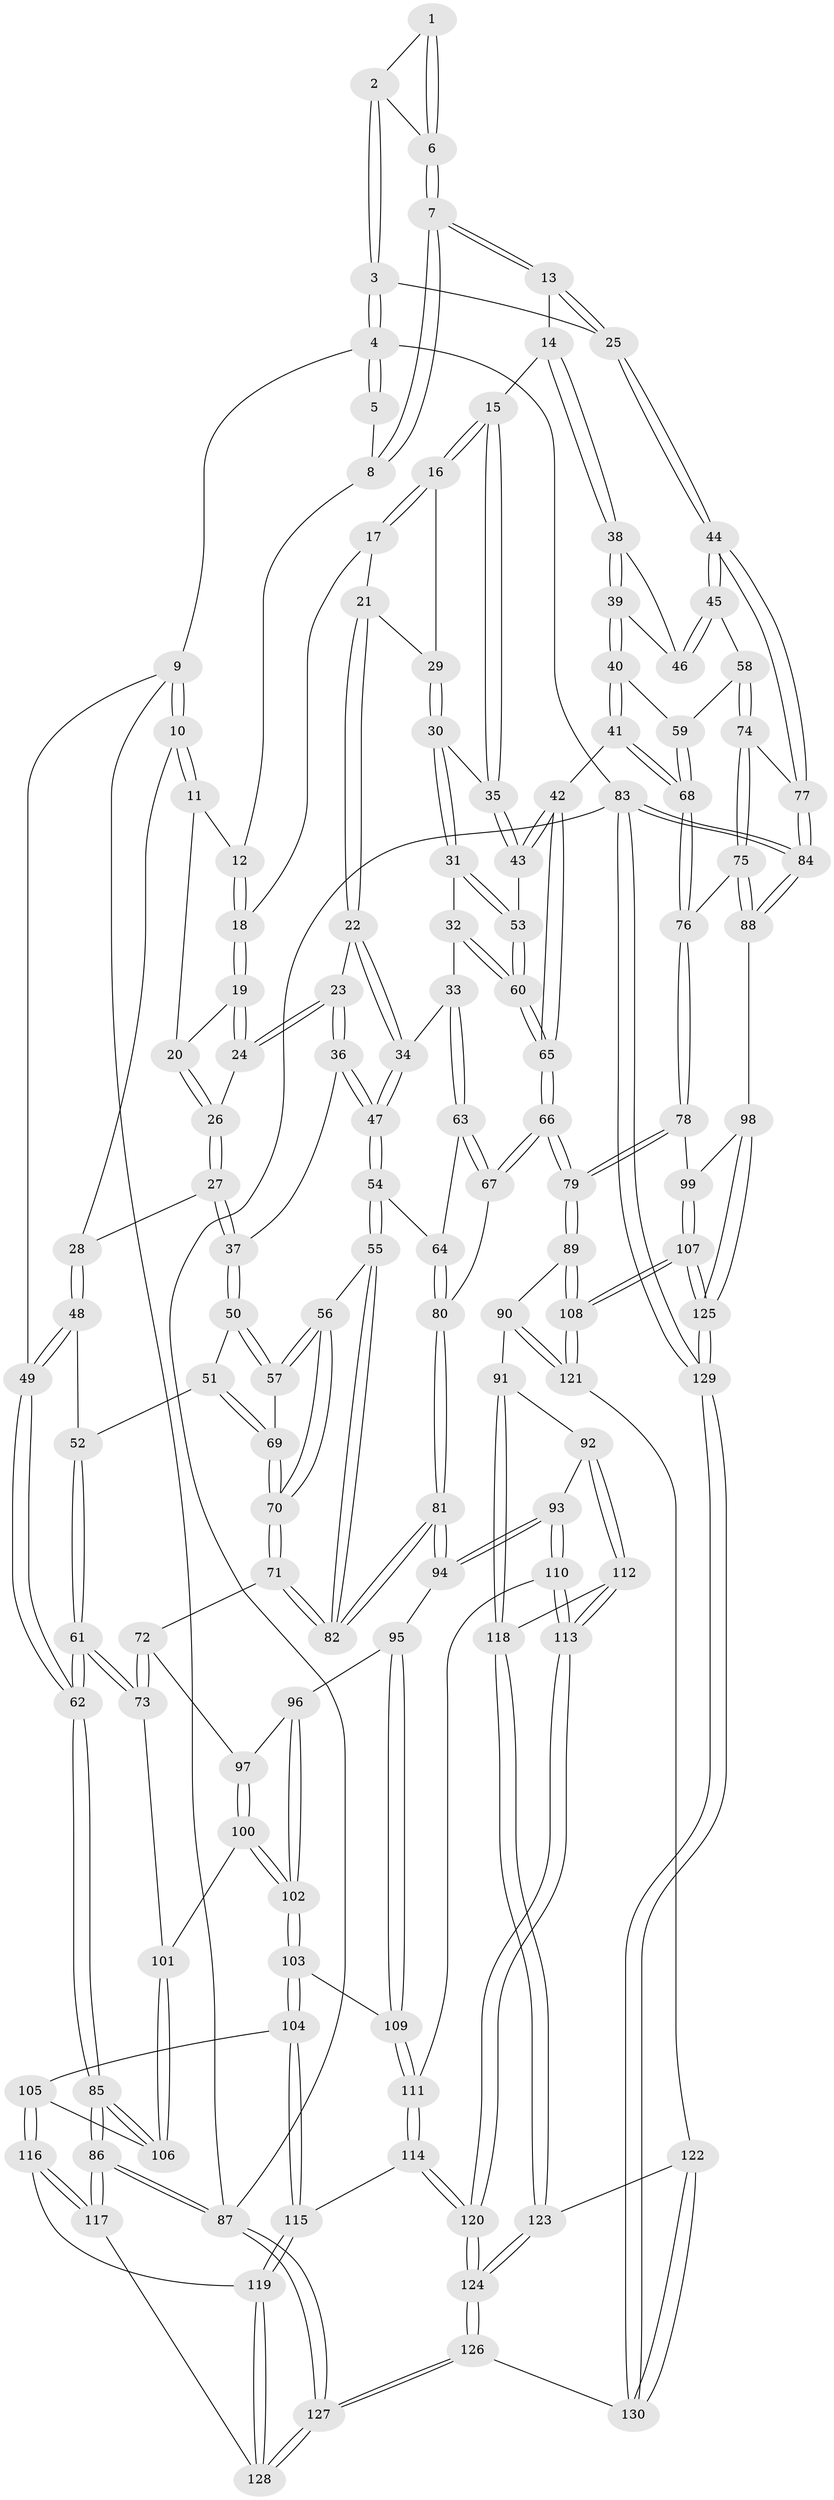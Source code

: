 // coarse degree distribution, {2: 0.0975609756097561, 4: 0.36585365853658536, 5: 0.14634146341463414, 7: 0.024390243902439025, 3: 0.36585365853658536}
// Generated by graph-tools (version 1.1) at 2025/38/03/04/25 23:38:21]
// undirected, 130 vertices, 322 edges
graph export_dot {
  node [color=gray90,style=filled];
  1 [pos="+0.8477867534661526+0.00398933244153469"];
  2 [pos="+0.8946911298737242+0.07591497559995154"];
  3 [pos="+1+0.11596198407080757"];
  4 [pos="+1+0"];
  5 [pos="+0.7486604616872659+0"];
  6 [pos="+0.8355361037506748+0.11408818030091197"];
  7 [pos="+0.7733482790149678+0.18404864027798395"];
  8 [pos="+0.6474238114395064+0"];
  9 [pos="+0+0"];
  10 [pos="+0+0"];
  11 [pos="+0.06710931999823606+0"];
  12 [pos="+0.5999938139567502+0"];
  13 [pos="+0.7732530701243047+0.19063413831372114"];
  14 [pos="+0.7683541219585915+0.19812773613053822"];
  15 [pos="+0.7347542413113781+0.21154657197483823"];
  16 [pos="+0.6715615648465243+0.194351153165291"];
  17 [pos="+0.569801267916291+0.04871232200898077"];
  18 [pos="+0.546990480199014+0"];
  19 [pos="+0.46005226316016107+0.061270939065497625"];
  20 [pos="+0.21721384062391982+0.0486292465632877"];
  21 [pos="+0.5569595611150729+0.20437399756515137"];
  22 [pos="+0.4719563554623247+0.23693722100485895"];
  23 [pos="+0.45906606735008165+0.2292044172992176"];
  24 [pos="+0.4435040311705319+0.11712981528093502"];
  25 [pos="+1+0.1908756114095679"];
  26 [pos="+0.23300757303027816+0.16308164795356678"];
  27 [pos="+0.22842239219163793+0.2038082920819788"];
  28 [pos="+0.09908406982437369+0.24085211036184037"];
  29 [pos="+0.5815675732716263+0.210802522249448"];
  30 [pos="+0.5981205136675537+0.2796740297276404"];
  31 [pos="+0.5621556321216599+0.3318563209036197"];
  32 [pos="+0.5522304564820321+0.3334762969113142"];
  33 [pos="+0.5097980474055207+0.3316936900340204"];
  34 [pos="+0.5013054276396686+0.3190233964893572"];
  35 [pos="+0.6919872344148296+0.28180551696332873"];
  36 [pos="+0.30455327642782987+0.2704593805910983"];
  37 [pos="+0.24317226320416377+0.22402490334129213"];
  38 [pos="+0.7879807877728622+0.2379143288650529"];
  39 [pos="+0.8114308856227058+0.3333531304742973"];
  40 [pos="+0.8103132495527067+0.3485473189888962"];
  41 [pos="+0.7486352109930279+0.41380605903497"];
  42 [pos="+0.6990989810711438+0.3971950540753202"];
  43 [pos="+0.6742342369075717+0.3512494511357415"];
  44 [pos="+1+0.21537931385721662"];
  45 [pos="+1+0.3302919691826067"];
  46 [pos="+0.9403557167890774+0.316321832766442"];
  47 [pos="+0.32746769842425943+0.3740041145211259"];
  48 [pos="+0.06940667581002435+0.2653024032403401"];
  49 [pos="+0+0.26606420162339767"];
  50 [pos="+0.179100741007512+0.36810345994005106"];
  51 [pos="+0.10287117924756743+0.367077878887071"];
  52 [pos="+0.08213449163812511+0.3340109543364239"];
  53 [pos="+0.6254112965343621+0.3529678734873879"];
  54 [pos="+0.327917450686533+0.4039503314114075"];
  55 [pos="+0.26958471031928477+0.47487928271953866"];
  56 [pos="+0.2384521104070002+0.4633695335342283"];
  57 [pos="+0.20903891571261657+0.43163329014978424"];
  58 [pos="+0.9528603433621926+0.38737308429190503"];
  59 [pos="+0.8522663306314845+0.3791329114799903"];
  60 [pos="+0.5904877083207055+0.4277638408120594"];
  61 [pos="+0+0.5610181179794735"];
  62 [pos="+0+0.5606097771634398"];
  63 [pos="+0.49592115714337726+0.38460634179486825"];
  64 [pos="+0.37165637914798366+0.4186110680359688"];
  65 [pos="+0.5819018457914792+0.5265787281199531"];
  66 [pos="+0.5622700991862788+0.5615195789298151"];
  67 [pos="+0.5528381527708525+0.5566370318205125"];
  68 [pos="+0.8277668255506859+0.5696055288657859"];
  69 [pos="+0.09855174660090744+0.41605520100323456"];
  70 [pos="+0.0462112088731076+0.5139452193827204"];
  71 [pos="+0.013147497100234783+0.5419257653566635"];
  72 [pos="+0+0.5560351146314246"];
  73 [pos="+0+0.568680371150522"];
  74 [pos="+0.9060447697039522+0.5026758383448129"];
  75 [pos="+0.8386492549292462+0.575247581652895"];
  76 [pos="+0.8293625948330869+0.574182796543313"];
  77 [pos="+1+0.4934641158680775"];
  78 [pos="+0.7326879121839582+0.6229188865413954"];
  79 [pos="+0.6120779841524528+0.635397167801081"];
  80 [pos="+0.49623069271591463+0.5517453164664148"];
  81 [pos="+0.29020978808993064+0.6110823260471053"];
  82 [pos="+0.28818975048894063+0.6071771271303255"];
  83 [pos="+1+1"];
  84 [pos="+1+0.7876000052422413"];
  85 [pos="+0+0.6731464492457135"];
  86 [pos="+0+0.8826283760744124"];
  87 [pos="+0+1"];
  88 [pos="+1+0.7656826895250759"];
  89 [pos="+0.5760618008583381+0.7279187223634949"];
  90 [pos="+0.5662114419077938+0.7323378897791799"];
  91 [pos="+0.4212894116168605+0.7574768891035191"];
  92 [pos="+0.3252649970181299+0.7172703986958536"];
  93 [pos="+0.2824643290194551+0.682024440369472"];
  94 [pos="+0.2818596055565196+0.6803527260035638"];
  95 [pos="+0.2449051824723568+0.6830123858605135"];
  96 [pos="+0.1793086308899614+0.684167754151083"];
  97 [pos="+0.16158191387769208+0.6789917876570664"];
  98 [pos="+0.8943649618591285+0.8449015513591676"];
  99 [pos="+0.7756300443609705+0.7390764731523833"];
  100 [pos="+0.06936056969879917+0.7158072117476819"];
  101 [pos="+0+0.6181664453017023"];
  102 [pos="+0.09506795516878844+0.7663300359340092"];
  103 [pos="+0.09609866015993582+0.7826079601898428"];
  104 [pos="+0.08024827394250628+0.799836541743756"];
  105 [pos="+0.05933530396123614+0.8045262224421518"];
  106 [pos="+0.04236783726925006+0.7855755740084387"];
  107 [pos="+0.6936827084166834+0.9257664588004296"];
  108 [pos="+0.6746774944624244+0.9070157880075767"];
  109 [pos="+0.10488584691482367+0.784221532671958"];
  110 [pos="+0.232935395665161+0.7708381915466589"];
  111 [pos="+0.17784708968259244+0.8067237421934493"];
  112 [pos="+0.32010619651842237+0.8680551431253541"];
  113 [pos="+0.2663460195116846+0.9117474632258796"];
  114 [pos="+0.15879623913022892+0.9037869141810264"];
  115 [pos="+0.12381180116750949+0.9128385690045092"];
  116 [pos="+0+0.8539588997498601"];
  117 [pos="+0+0.8806241834276491"];
  118 [pos="+0.40524271055666145+0.8770176107318639"];
  119 [pos="+0.11990187521849317+0.9160744971469648"];
  120 [pos="+0.2552325884543865+0.9373747631936047"];
  121 [pos="+0.46350954285389134+0.9339764102944385"];
  122 [pos="+0.44722108087208173+0.9450044433254527"];
  123 [pos="+0.43646861101070794+0.9375243305955872"];
  124 [pos="+0.26659402914440367+0.9662193273971292"];
  125 [pos="+0.7367722516534386+0.9859727208015735"];
  126 [pos="+0.24468440294967156+1"];
  127 [pos="+0.08215300431445645+1"];
  128 [pos="+0.08983684581845454+0.9703821032796085"];
  129 [pos="+0.7376656729522024+1"];
  130 [pos="+0.49235726778464467+1"];
  1 -- 2;
  1 -- 6;
  1 -- 6;
  2 -- 3;
  2 -- 3;
  2 -- 6;
  3 -- 4;
  3 -- 4;
  3 -- 25;
  4 -- 5;
  4 -- 5;
  4 -- 9;
  4 -- 83;
  5 -- 8;
  6 -- 7;
  6 -- 7;
  7 -- 8;
  7 -- 8;
  7 -- 13;
  7 -- 13;
  8 -- 12;
  9 -- 10;
  9 -- 10;
  9 -- 49;
  9 -- 87;
  10 -- 11;
  10 -- 11;
  10 -- 28;
  11 -- 12;
  11 -- 20;
  12 -- 18;
  12 -- 18;
  13 -- 14;
  13 -- 25;
  13 -- 25;
  14 -- 15;
  14 -- 38;
  14 -- 38;
  15 -- 16;
  15 -- 16;
  15 -- 35;
  15 -- 35;
  16 -- 17;
  16 -- 17;
  16 -- 29;
  17 -- 18;
  17 -- 21;
  18 -- 19;
  18 -- 19;
  19 -- 20;
  19 -- 24;
  19 -- 24;
  20 -- 26;
  20 -- 26;
  21 -- 22;
  21 -- 22;
  21 -- 29;
  22 -- 23;
  22 -- 34;
  22 -- 34;
  23 -- 24;
  23 -- 24;
  23 -- 36;
  23 -- 36;
  24 -- 26;
  25 -- 44;
  25 -- 44;
  26 -- 27;
  26 -- 27;
  27 -- 28;
  27 -- 37;
  27 -- 37;
  28 -- 48;
  28 -- 48;
  29 -- 30;
  29 -- 30;
  30 -- 31;
  30 -- 31;
  30 -- 35;
  31 -- 32;
  31 -- 53;
  31 -- 53;
  32 -- 33;
  32 -- 60;
  32 -- 60;
  33 -- 34;
  33 -- 63;
  33 -- 63;
  34 -- 47;
  34 -- 47;
  35 -- 43;
  35 -- 43;
  36 -- 37;
  36 -- 47;
  36 -- 47;
  37 -- 50;
  37 -- 50;
  38 -- 39;
  38 -- 39;
  38 -- 46;
  39 -- 40;
  39 -- 40;
  39 -- 46;
  40 -- 41;
  40 -- 41;
  40 -- 59;
  41 -- 42;
  41 -- 68;
  41 -- 68;
  42 -- 43;
  42 -- 43;
  42 -- 65;
  42 -- 65;
  43 -- 53;
  44 -- 45;
  44 -- 45;
  44 -- 77;
  44 -- 77;
  45 -- 46;
  45 -- 46;
  45 -- 58;
  47 -- 54;
  47 -- 54;
  48 -- 49;
  48 -- 49;
  48 -- 52;
  49 -- 62;
  49 -- 62;
  50 -- 51;
  50 -- 57;
  50 -- 57;
  51 -- 52;
  51 -- 69;
  51 -- 69;
  52 -- 61;
  52 -- 61;
  53 -- 60;
  53 -- 60;
  54 -- 55;
  54 -- 55;
  54 -- 64;
  55 -- 56;
  55 -- 82;
  55 -- 82;
  56 -- 57;
  56 -- 57;
  56 -- 70;
  56 -- 70;
  57 -- 69;
  58 -- 59;
  58 -- 74;
  58 -- 74;
  59 -- 68;
  59 -- 68;
  60 -- 65;
  60 -- 65;
  61 -- 62;
  61 -- 62;
  61 -- 73;
  61 -- 73;
  62 -- 85;
  62 -- 85;
  63 -- 64;
  63 -- 67;
  63 -- 67;
  64 -- 80;
  64 -- 80;
  65 -- 66;
  65 -- 66;
  66 -- 67;
  66 -- 67;
  66 -- 79;
  66 -- 79;
  67 -- 80;
  68 -- 76;
  68 -- 76;
  69 -- 70;
  69 -- 70;
  70 -- 71;
  70 -- 71;
  71 -- 72;
  71 -- 82;
  71 -- 82;
  72 -- 73;
  72 -- 73;
  72 -- 97;
  73 -- 101;
  74 -- 75;
  74 -- 75;
  74 -- 77;
  75 -- 76;
  75 -- 88;
  75 -- 88;
  76 -- 78;
  76 -- 78;
  77 -- 84;
  77 -- 84;
  78 -- 79;
  78 -- 79;
  78 -- 99;
  79 -- 89;
  79 -- 89;
  80 -- 81;
  80 -- 81;
  81 -- 82;
  81 -- 82;
  81 -- 94;
  81 -- 94;
  83 -- 84;
  83 -- 84;
  83 -- 129;
  83 -- 129;
  83 -- 87;
  84 -- 88;
  84 -- 88;
  85 -- 86;
  85 -- 86;
  85 -- 106;
  85 -- 106;
  86 -- 87;
  86 -- 87;
  86 -- 117;
  86 -- 117;
  87 -- 127;
  87 -- 127;
  88 -- 98;
  89 -- 90;
  89 -- 108;
  89 -- 108;
  90 -- 91;
  90 -- 121;
  90 -- 121;
  91 -- 92;
  91 -- 118;
  91 -- 118;
  92 -- 93;
  92 -- 112;
  92 -- 112;
  93 -- 94;
  93 -- 94;
  93 -- 110;
  93 -- 110;
  94 -- 95;
  95 -- 96;
  95 -- 109;
  95 -- 109;
  96 -- 97;
  96 -- 102;
  96 -- 102;
  97 -- 100;
  97 -- 100;
  98 -- 99;
  98 -- 125;
  98 -- 125;
  99 -- 107;
  99 -- 107;
  100 -- 101;
  100 -- 102;
  100 -- 102;
  101 -- 106;
  101 -- 106;
  102 -- 103;
  102 -- 103;
  103 -- 104;
  103 -- 104;
  103 -- 109;
  104 -- 105;
  104 -- 115;
  104 -- 115;
  105 -- 106;
  105 -- 116;
  105 -- 116;
  107 -- 108;
  107 -- 108;
  107 -- 125;
  107 -- 125;
  108 -- 121;
  108 -- 121;
  109 -- 111;
  109 -- 111;
  110 -- 111;
  110 -- 113;
  110 -- 113;
  111 -- 114;
  111 -- 114;
  112 -- 113;
  112 -- 113;
  112 -- 118;
  113 -- 120;
  113 -- 120;
  114 -- 115;
  114 -- 120;
  114 -- 120;
  115 -- 119;
  115 -- 119;
  116 -- 117;
  116 -- 117;
  116 -- 119;
  117 -- 128;
  118 -- 123;
  118 -- 123;
  119 -- 128;
  119 -- 128;
  120 -- 124;
  120 -- 124;
  121 -- 122;
  122 -- 123;
  122 -- 130;
  122 -- 130;
  123 -- 124;
  123 -- 124;
  124 -- 126;
  124 -- 126;
  125 -- 129;
  125 -- 129;
  126 -- 127;
  126 -- 127;
  126 -- 130;
  127 -- 128;
  127 -- 128;
  129 -- 130;
  129 -- 130;
}
